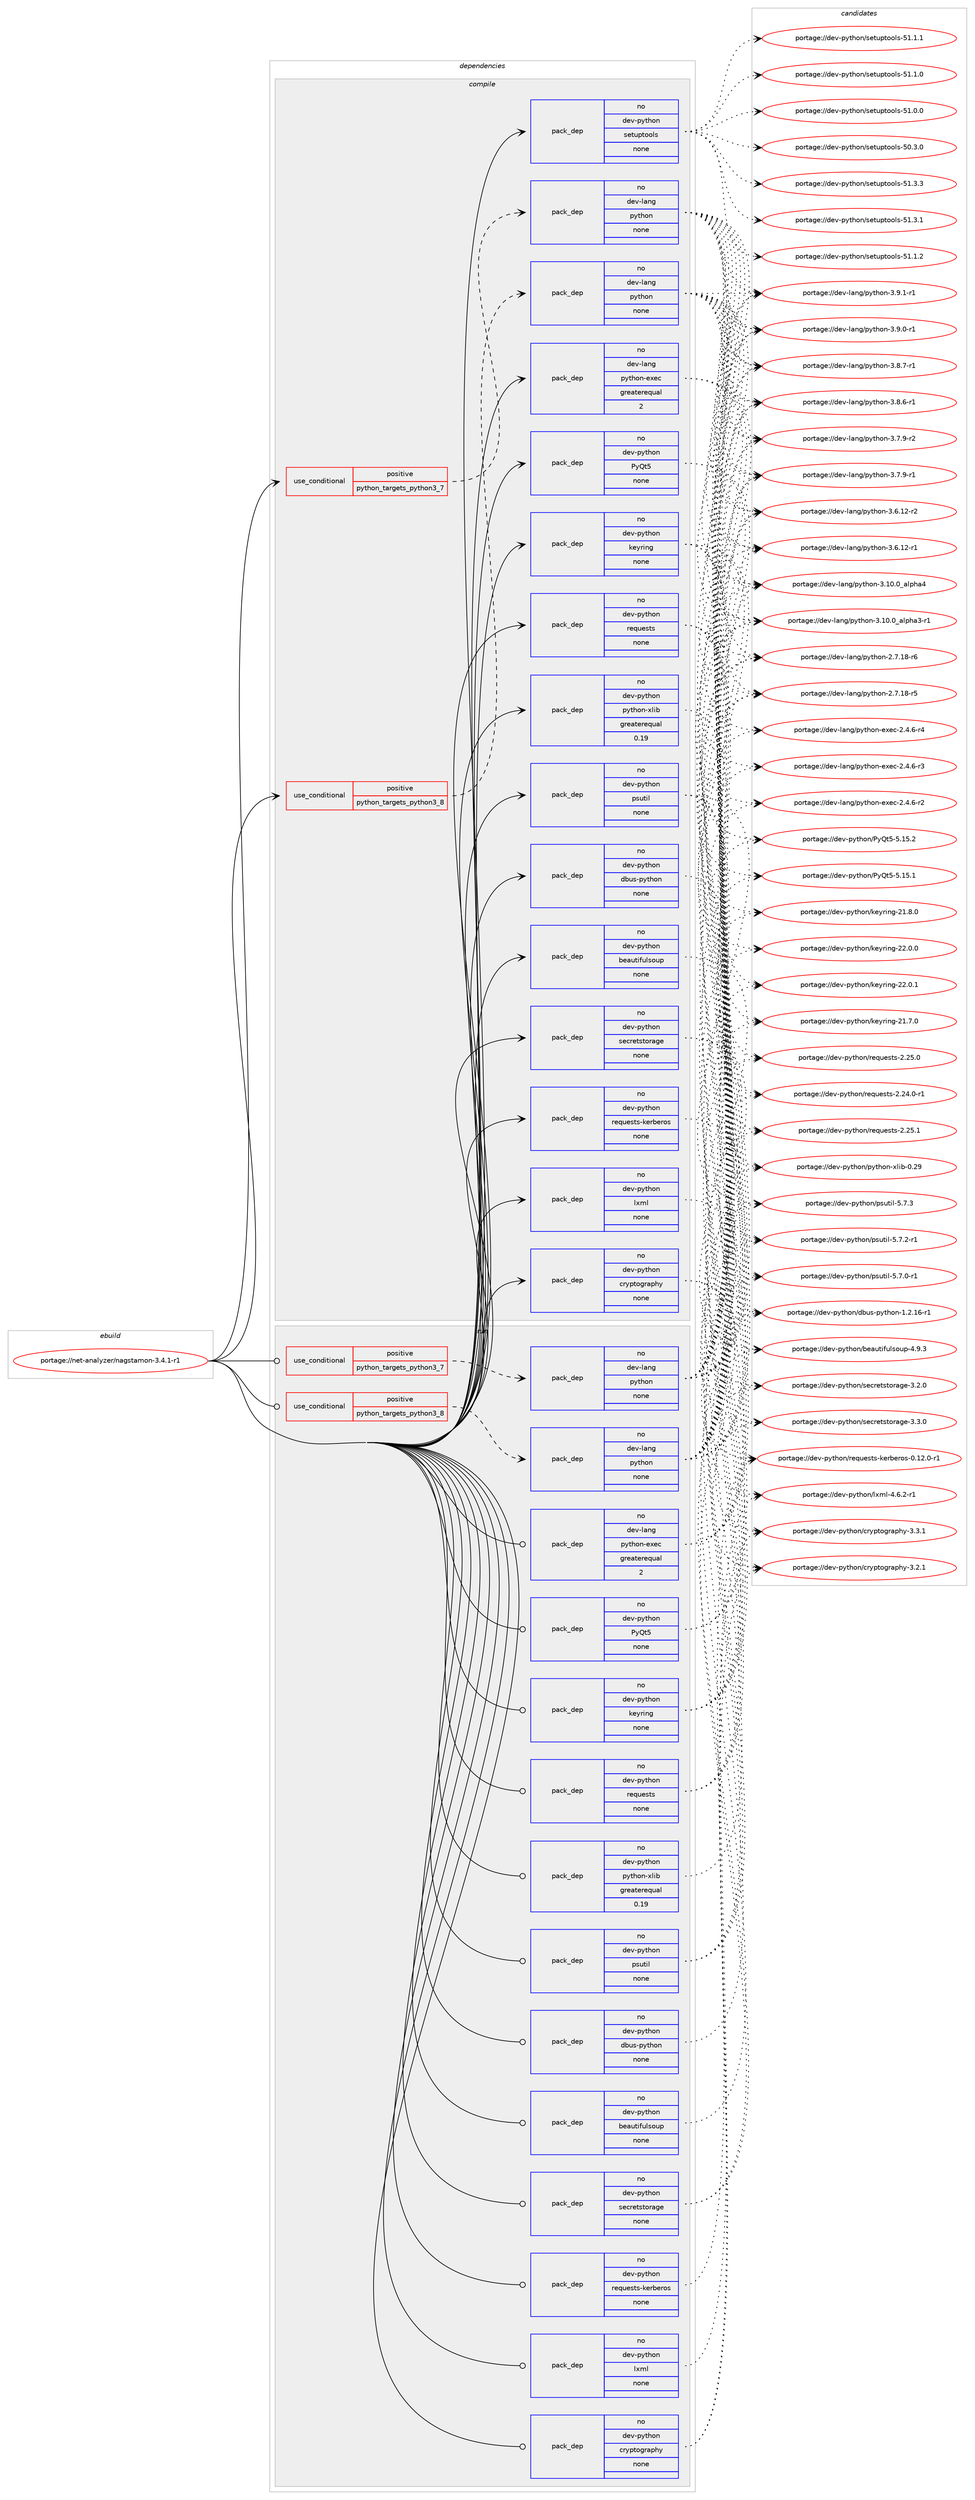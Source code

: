 digraph prolog {

# *************
# Graph options
# *************

newrank=true;
concentrate=true;
compound=true;
graph [rankdir=LR,fontname=Helvetica,fontsize=10,ranksep=1.5];#, ranksep=2.5, nodesep=0.2];
edge  [arrowhead=vee];
node  [fontname=Helvetica,fontsize=10];

# **********
# The ebuild
# **********

subgraph cluster_leftcol {
color=gray;
rank=same;
label=<<i>ebuild</i>>;
id [label="portage://net-analyzer/nagstamon-3.4.1-r1", color=red, width=4, href="../net-analyzer/nagstamon-3.4.1-r1.svg"];
}

# ****************
# The dependencies
# ****************

subgraph cluster_midcol {
color=gray;
label=<<i>dependencies</i>>;
subgraph cluster_compile {
fillcolor="#eeeeee";
style=filled;
label=<<i>compile</i>>;
subgraph cond10282 {
dependency33030 [label=<<TABLE BORDER="0" CELLBORDER="1" CELLSPACING="0" CELLPADDING="4"><TR><TD ROWSPAN="3" CELLPADDING="10">use_conditional</TD></TR><TR><TD>positive</TD></TR><TR><TD>python_targets_python3_7</TD></TR></TABLE>>, shape=none, color=red];
subgraph pack22454 {
dependency33031 [label=<<TABLE BORDER="0" CELLBORDER="1" CELLSPACING="0" CELLPADDING="4" WIDTH="220"><TR><TD ROWSPAN="6" CELLPADDING="30">pack_dep</TD></TR><TR><TD WIDTH="110">no</TD></TR><TR><TD>dev-lang</TD></TR><TR><TD>python</TD></TR><TR><TD>none</TD></TR><TR><TD></TD></TR></TABLE>>, shape=none, color=blue];
}
dependency33030:e -> dependency33031:w [weight=20,style="dashed",arrowhead="vee"];
}
id:e -> dependency33030:w [weight=20,style="solid",arrowhead="vee"];
subgraph cond10283 {
dependency33032 [label=<<TABLE BORDER="0" CELLBORDER="1" CELLSPACING="0" CELLPADDING="4"><TR><TD ROWSPAN="3" CELLPADDING="10">use_conditional</TD></TR><TR><TD>positive</TD></TR><TR><TD>python_targets_python3_8</TD></TR></TABLE>>, shape=none, color=red];
subgraph pack22455 {
dependency33033 [label=<<TABLE BORDER="0" CELLBORDER="1" CELLSPACING="0" CELLPADDING="4" WIDTH="220"><TR><TD ROWSPAN="6" CELLPADDING="30">pack_dep</TD></TR><TR><TD WIDTH="110">no</TD></TR><TR><TD>dev-lang</TD></TR><TR><TD>python</TD></TR><TR><TD>none</TD></TR><TR><TD></TD></TR></TABLE>>, shape=none, color=blue];
}
dependency33032:e -> dependency33033:w [weight=20,style="dashed",arrowhead="vee"];
}
id:e -> dependency33032:w [weight=20,style="solid",arrowhead="vee"];
subgraph pack22456 {
dependency33034 [label=<<TABLE BORDER="0" CELLBORDER="1" CELLSPACING="0" CELLPADDING="4" WIDTH="220"><TR><TD ROWSPAN="6" CELLPADDING="30">pack_dep</TD></TR><TR><TD WIDTH="110">no</TD></TR><TR><TD>dev-lang</TD></TR><TR><TD>python-exec</TD></TR><TR><TD>greaterequal</TD></TR><TR><TD>2</TD></TR></TABLE>>, shape=none, color=blue];
}
id:e -> dependency33034:w [weight=20,style="solid",arrowhead="vee"];
subgraph pack22457 {
dependency33035 [label=<<TABLE BORDER="0" CELLBORDER="1" CELLSPACING="0" CELLPADDING="4" WIDTH="220"><TR><TD ROWSPAN="6" CELLPADDING="30">pack_dep</TD></TR><TR><TD WIDTH="110">no</TD></TR><TR><TD>dev-python</TD></TR><TR><TD>PyQt5</TD></TR><TR><TD>none</TD></TR><TR><TD></TD></TR></TABLE>>, shape=none, color=blue];
}
id:e -> dependency33035:w [weight=20,style="solid",arrowhead="vee"];
subgraph pack22458 {
dependency33036 [label=<<TABLE BORDER="0" CELLBORDER="1" CELLSPACING="0" CELLPADDING="4" WIDTH="220"><TR><TD ROWSPAN="6" CELLPADDING="30">pack_dep</TD></TR><TR><TD WIDTH="110">no</TD></TR><TR><TD>dev-python</TD></TR><TR><TD>beautifulsoup</TD></TR><TR><TD>none</TD></TR><TR><TD></TD></TR></TABLE>>, shape=none, color=blue];
}
id:e -> dependency33036:w [weight=20,style="solid",arrowhead="vee"];
subgraph pack22459 {
dependency33037 [label=<<TABLE BORDER="0" CELLBORDER="1" CELLSPACING="0" CELLPADDING="4" WIDTH="220"><TR><TD ROWSPAN="6" CELLPADDING="30">pack_dep</TD></TR><TR><TD WIDTH="110">no</TD></TR><TR><TD>dev-python</TD></TR><TR><TD>cryptography</TD></TR><TR><TD>none</TD></TR><TR><TD></TD></TR></TABLE>>, shape=none, color=blue];
}
id:e -> dependency33037:w [weight=20,style="solid",arrowhead="vee"];
subgraph pack22460 {
dependency33038 [label=<<TABLE BORDER="0" CELLBORDER="1" CELLSPACING="0" CELLPADDING="4" WIDTH="220"><TR><TD ROWSPAN="6" CELLPADDING="30">pack_dep</TD></TR><TR><TD WIDTH="110">no</TD></TR><TR><TD>dev-python</TD></TR><TR><TD>dbus-python</TD></TR><TR><TD>none</TD></TR><TR><TD></TD></TR></TABLE>>, shape=none, color=blue];
}
id:e -> dependency33038:w [weight=20,style="solid",arrowhead="vee"];
subgraph pack22461 {
dependency33039 [label=<<TABLE BORDER="0" CELLBORDER="1" CELLSPACING="0" CELLPADDING="4" WIDTH="220"><TR><TD ROWSPAN="6" CELLPADDING="30">pack_dep</TD></TR><TR><TD WIDTH="110">no</TD></TR><TR><TD>dev-python</TD></TR><TR><TD>keyring</TD></TR><TR><TD>none</TD></TR><TR><TD></TD></TR></TABLE>>, shape=none, color=blue];
}
id:e -> dependency33039:w [weight=20,style="solid",arrowhead="vee"];
subgraph pack22462 {
dependency33040 [label=<<TABLE BORDER="0" CELLBORDER="1" CELLSPACING="0" CELLPADDING="4" WIDTH="220"><TR><TD ROWSPAN="6" CELLPADDING="30">pack_dep</TD></TR><TR><TD WIDTH="110">no</TD></TR><TR><TD>dev-python</TD></TR><TR><TD>lxml</TD></TR><TR><TD>none</TD></TR><TR><TD></TD></TR></TABLE>>, shape=none, color=blue];
}
id:e -> dependency33040:w [weight=20,style="solid",arrowhead="vee"];
subgraph pack22463 {
dependency33041 [label=<<TABLE BORDER="0" CELLBORDER="1" CELLSPACING="0" CELLPADDING="4" WIDTH="220"><TR><TD ROWSPAN="6" CELLPADDING="30">pack_dep</TD></TR><TR><TD WIDTH="110">no</TD></TR><TR><TD>dev-python</TD></TR><TR><TD>psutil</TD></TR><TR><TD>none</TD></TR><TR><TD></TD></TR></TABLE>>, shape=none, color=blue];
}
id:e -> dependency33041:w [weight=20,style="solid",arrowhead="vee"];
subgraph pack22464 {
dependency33042 [label=<<TABLE BORDER="0" CELLBORDER="1" CELLSPACING="0" CELLPADDING="4" WIDTH="220"><TR><TD ROWSPAN="6" CELLPADDING="30">pack_dep</TD></TR><TR><TD WIDTH="110">no</TD></TR><TR><TD>dev-python</TD></TR><TR><TD>python-xlib</TD></TR><TR><TD>greaterequal</TD></TR><TR><TD>0.19</TD></TR></TABLE>>, shape=none, color=blue];
}
id:e -> dependency33042:w [weight=20,style="solid",arrowhead="vee"];
subgraph pack22465 {
dependency33043 [label=<<TABLE BORDER="0" CELLBORDER="1" CELLSPACING="0" CELLPADDING="4" WIDTH="220"><TR><TD ROWSPAN="6" CELLPADDING="30">pack_dep</TD></TR><TR><TD WIDTH="110">no</TD></TR><TR><TD>dev-python</TD></TR><TR><TD>requests</TD></TR><TR><TD>none</TD></TR><TR><TD></TD></TR></TABLE>>, shape=none, color=blue];
}
id:e -> dependency33043:w [weight=20,style="solid",arrowhead="vee"];
subgraph pack22466 {
dependency33044 [label=<<TABLE BORDER="0" CELLBORDER="1" CELLSPACING="0" CELLPADDING="4" WIDTH="220"><TR><TD ROWSPAN="6" CELLPADDING="30">pack_dep</TD></TR><TR><TD WIDTH="110">no</TD></TR><TR><TD>dev-python</TD></TR><TR><TD>requests-kerberos</TD></TR><TR><TD>none</TD></TR><TR><TD></TD></TR></TABLE>>, shape=none, color=blue];
}
id:e -> dependency33044:w [weight=20,style="solid",arrowhead="vee"];
subgraph pack22467 {
dependency33045 [label=<<TABLE BORDER="0" CELLBORDER="1" CELLSPACING="0" CELLPADDING="4" WIDTH="220"><TR><TD ROWSPAN="6" CELLPADDING="30">pack_dep</TD></TR><TR><TD WIDTH="110">no</TD></TR><TR><TD>dev-python</TD></TR><TR><TD>secretstorage</TD></TR><TR><TD>none</TD></TR><TR><TD></TD></TR></TABLE>>, shape=none, color=blue];
}
id:e -> dependency33045:w [weight=20,style="solid",arrowhead="vee"];
subgraph pack22468 {
dependency33046 [label=<<TABLE BORDER="0" CELLBORDER="1" CELLSPACING="0" CELLPADDING="4" WIDTH="220"><TR><TD ROWSPAN="6" CELLPADDING="30">pack_dep</TD></TR><TR><TD WIDTH="110">no</TD></TR><TR><TD>dev-python</TD></TR><TR><TD>setuptools</TD></TR><TR><TD>none</TD></TR><TR><TD></TD></TR></TABLE>>, shape=none, color=blue];
}
id:e -> dependency33046:w [weight=20,style="solid",arrowhead="vee"];
}
subgraph cluster_compileandrun {
fillcolor="#eeeeee";
style=filled;
label=<<i>compile and run</i>>;
}
subgraph cluster_run {
fillcolor="#eeeeee";
style=filled;
label=<<i>run</i>>;
subgraph cond10284 {
dependency33047 [label=<<TABLE BORDER="0" CELLBORDER="1" CELLSPACING="0" CELLPADDING="4"><TR><TD ROWSPAN="3" CELLPADDING="10">use_conditional</TD></TR><TR><TD>positive</TD></TR><TR><TD>python_targets_python3_7</TD></TR></TABLE>>, shape=none, color=red];
subgraph pack22469 {
dependency33048 [label=<<TABLE BORDER="0" CELLBORDER="1" CELLSPACING="0" CELLPADDING="4" WIDTH="220"><TR><TD ROWSPAN="6" CELLPADDING="30">pack_dep</TD></TR><TR><TD WIDTH="110">no</TD></TR><TR><TD>dev-lang</TD></TR><TR><TD>python</TD></TR><TR><TD>none</TD></TR><TR><TD></TD></TR></TABLE>>, shape=none, color=blue];
}
dependency33047:e -> dependency33048:w [weight=20,style="dashed",arrowhead="vee"];
}
id:e -> dependency33047:w [weight=20,style="solid",arrowhead="odot"];
subgraph cond10285 {
dependency33049 [label=<<TABLE BORDER="0" CELLBORDER="1" CELLSPACING="0" CELLPADDING="4"><TR><TD ROWSPAN="3" CELLPADDING="10">use_conditional</TD></TR><TR><TD>positive</TD></TR><TR><TD>python_targets_python3_8</TD></TR></TABLE>>, shape=none, color=red];
subgraph pack22470 {
dependency33050 [label=<<TABLE BORDER="0" CELLBORDER="1" CELLSPACING="0" CELLPADDING="4" WIDTH="220"><TR><TD ROWSPAN="6" CELLPADDING="30">pack_dep</TD></TR><TR><TD WIDTH="110">no</TD></TR><TR><TD>dev-lang</TD></TR><TR><TD>python</TD></TR><TR><TD>none</TD></TR><TR><TD></TD></TR></TABLE>>, shape=none, color=blue];
}
dependency33049:e -> dependency33050:w [weight=20,style="dashed",arrowhead="vee"];
}
id:e -> dependency33049:w [weight=20,style="solid",arrowhead="odot"];
subgraph pack22471 {
dependency33051 [label=<<TABLE BORDER="0" CELLBORDER="1" CELLSPACING="0" CELLPADDING="4" WIDTH="220"><TR><TD ROWSPAN="6" CELLPADDING="30">pack_dep</TD></TR><TR><TD WIDTH="110">no</TD></TR><TR><TD>dev-lang</TD></TR><TR><TD>python-exec</TD></TR><TR><TD>greaterequal</TD></TR><TR><TD>2</TD></TR></TABLE>>, shape=none, color=blue];
}
id:e -> dependency33051:w [weight=20,style="solid",arrowhead="odot"];
subgraph pack22472 {
dependency33052 [label=<<TABLE BORDER="0" CELLBORDER="1" CELLSPACING="0" CELLPADDING="4" WIDTH="220"><TR><TD ROWSPAN="6" CELLPADDING="30">pack_dep</TD></TR><TR><TD WIDTH="110">no</TD></TR><TR><TD>dev-python</TD></TR><TR><TD>PyQt5</TD></TR><TR><TD>none</TD></TR><TR><TD></TD></TR></TABLE>>, shape=none, color=blue];
}
id:e -> dependency33052:w [weight=20,style="solid",arrowhead="odot"];
subgraph pack22473 {
dependency33053 [label=<<TABLE BORDER="0" CELLBORDER="1" CELLSPACING="0" CELLPADDING="4" WIDTH="220"><TR><TD ROWSPAN="6" CELLPADDING="30">pack_dep</TD></TR><TR><TD WIDTH="110">no</TD></TR><TR><TD>dev-python</TD></TR><TR><TD>beautifulsoup</TD></TR><TR><TD>none</TD></TR><TR><TD></TD></TR></TABLE>>, shape=none, color=blue];
}
id:e -> dependency33053:w [weight=20,style="solid",arrowhead="odot"];
subgraph pack22474 {
dependency33054 [label=<<TABLE BORDER="0" CELLBORDER="1" CELLSPACING="0" CELLPADDING="4" WIDTH="220"><TR><TD ROWSPAN="6" CELLPADDING="30">pack_dep</TD></TR><TR><TD WIDTH="110">no</TD></TR><TR><TD>dev-python</TD></TR><TR><TD>cryptography</TD></TR><TR><TD>none</TD></TR><TR><TD></TD></TR></TABLE>>, shape=none, color=blue];
}
id:e -> dependency33054:w [weight=20,style="solid",arrowhead="odot"];
subgraph pack22475 {
dependency33055 [label=<<TABLE BORDER="0" CELLBORDER="1" CELLSPACING="0" CELLPADDING="4" WIDTH="220"><TR><TD ROWSPAN="6" CELLPADDING="30">pack_dep</TD></TR><TR><TD WIDTH="110">no</TD></TR><TR><TD>dev-python</TD></TR><TR><TD>dbus-python</TD></TR><TR><TD>none</TD></TR><TR><TD></TD></TR></TABLE>>, shape=none, color=blue];
}
id:e -> dependency33055:w [weight=20,style="solid",arrowhead="odot"];
subgraph pack22476 {
dependency33056 [label=<<TABLE BORDER="0" CELLBORDER="1" CELLSPACING="0" CELLPADDING="4" WIDTH="220"><TR><TD ROWSPAN="6" CELLPADDING="30">pack_dep</TD></TR><TR><TD WIDTH="110">no</TD></TR><TR><TD>dev-python</TD></TR><TR><TD>keyring</TD></TR><TR><TD>none</TD></TR><TR><TD></TD></TR></TABLE>>, shape=none, color=blue];
}
id:e -> dependency33056:w [weight=20,style="solid",arrowhead="odot"];
subgraph pack22477 {
dependency33057 [label=<<TABLE BORDER="0" CELLBORDER="1" CELLSPACING="0" CELLPADDING="4" WIDTH="220"><TR><TD ROWSPAN="6" CELLPADDING="30">pack_dep</TD></TR><TR><TD WIDTH="110">no</TD></TR><TR><TD>dev-python</TD></TR><TR><TD>lxml</TD></TR><TR><TD>none</TD></TR><TR><TD></TD></TR></TABLE>>, shape=none, color=blue];
}
id:e -> dependency33057:w [weight=20,style="solid",arrowhead="odot"];
subgraph pack22478 {
dependency33058 [label=<<TABLE BORDER="0" CELLBORDER="1" CELLSPACING="0" CELLPADDING="4" WIDTH="220"><TR><TD ROWSPAN="6" CELLPADDING="30">pack_dep</TD></TR><TR><TD WIDTH="110">no</TD></TR><TR><TD>dev-python</TD></TR><TR><TD>psutil</TD></TR><TR><TD>none</TD></TR><TR><TD></TD></TR></TABLE>>, shape=none, color=blue];
}
id:e -> dependency33058:w [weight=20,style="solid",arrowhead="odot"];
subgraph pack22479 {
dependency33059 [label=<<TABLE BORDER="0" CELLBORDER="1" CELLSPACING="0" CELLPADDING="4" WIDTH="220"><TR><TD ROWSPAN="6" CELLPADDING="30">pack_dep</TD></TR><TR><TD WIDTH="110">no</TD></TR><TR><TD>dev-python</TD></TR><TR><TD>python-xlib</TD></TR><TR><TD>greaterequal</TD></TR><TR><TD>0.19</TD></TR></TABLE>>, shape=none, color=blue];
}
id:e -> dependency33059:w [weight=20,style="solid",arrowhead="odot"];
subgraph pack22480 {
dependency33060 [label=<<TABLE BORDER="0" CELLBORDER="1" CELLSPACING="0" CELLPADDING="4" WIDTH="220"><TR><TD ROWSPAN="6" CELLPADDING="30">pack_dep</TD></TR><TR><TD WIDTH="110">no</TD></TR><TR><TD>dev-python</TD></TR><TR><TD>requests</TD></TR><TR><TD>none</TD></TR><TR><TD></TD></TR></TABLE>>, shape=none, color=blue];
}
id:e -> dependency33060:w [weight=20,style="solid",arrowhead="odot"];
subgraph pack22481 {
dependency33061 [label=<<TABLE BORDER="0" CELLBORDER="1" CELLSPACING="0" CELLPADDING="4" WIDTH="220"><TR><TD ROWSPAN="6" CELLPADDING="30">pack_dep</TD></TR><TR><TD WIDTH="110">no</TD></TR><TR><TD>dev-python</TD></TR><TR><TD>requests-kerberos</TD></TR><TR><TD>none</TD></TR><TR><TD></TD></TR></TABLE>>, shape=none, color=blue];
}
id:e -> dependency33061:w [weight=20,style="solid",arrowhead="odot"];
subgraph pack22482 {
dependency33062 [label=<<TABLE BORDER="0" CELLBORDER="1" CELLSPACING="0" CELLPADDING="4" WIDTH="220"><TR><TD ROWSPAN="6" CELLPADDING="30">pack_dep</TD></TR><TR><TD WIDTH="110">no</TD></TR><TR><TD>dev-python</TD></TR><TR><TD>secretstorage</TD></TR><TR><TD>none</TD></TR><TR><TD></TD></TR></TABLE>>, shape=none, color=blue];
}
id:e -> dependency33062:w [weight=20,style="solid",arrowhead="odot"];
}
}

# **************
# The candidates
# **************

subgraph cluster_choices {
rank=same;
color=gray;
label=<<i>candidates</i>>;

subgraph choice22454 {
color=black;
nodesep=1;
choice1001011184510897110103471121211161041111104551465746494511449 [label="portage://dev-lang/python-3.9.1-r1", color=red, width=4,href="../dev-lang/python-3.9.1-r1.svg"];
choice1001011184510897110103471121211161041111104551465746484511449 [label="portage://dev-lang/python-3.9.0-r1", color=red, width=4,href="../dev-lang/python-3.9.0-r1.svg"];
choice1001011184510897110103471121211161041111104551465646554511449 [label="portage://dev-lang/python-3.8.7-r1", color=red, width=4,href="../dev-lang/python-3.8.7-r1.svg"];
choice1001011184510897110103471121211161041111104551465646544511449 [label="portage://dev-lang/python-3.8.6-r1", color=red, width=4,href="../dev-lang/python-3.8.6-r1.svg"];
choice1001011184510897110103471121211161041111104551465546574511450 [label="portage://dev-lang/python-3.7.9-r2", color=red, width=4,href="../dev-lang/python-3.7.9-r2.svg"];
choice1001011184510897110103471121211161041111104551465546574511449 [label="portage://dev-lang/python-3.7.9-r1", color=red, width=4,href="../dev-lang/python-3.7.9-r1.svg"];
choice100101118451089711010347112121116104111110455146544649504511450 [label="portage://dev-lang/python-3.6.12-r2", color=red, width=4,href="../dev-lang/python-3.6.12-r2.svg"];
choice100101118451089711010347112121116104111110455146544649504511449 [label="portage://dev-lang/python-3.6.12-r1", color=red, width=4,href="../dev-lang/python-3.6.12-r1.svg"];
choice1001011184510897110103471121211161041111104551464948464895971081121049752 [label="portage://dev-lang/python-3.10.0_alpha4", color=red, width=4,href="../dev-lang/python-3.10.0_alpha4.svg"];
choice10010111845108971101034711212111610411111045514649484648959710811210497514511449 [label="portage://dev-lang/python-3.10.0_alpha3-r1", color=red, width=4,href="../dev-lang/python-3.10.0_alpha3-r1.svg"];
choice100101118451089711010347112121116104111110455046554649564511454 [label="portage://dev-lang/python-2.7.18-r6", color=red, width=4,href="../dev-lang/python-2.7.18-r6.svg"];
choice100101118451089711010347112121116104111110455046554649564511453 [label="portage://dev-lang/python-2.7.18-r5", color=red, width=4,href="../dev-lang/python-2.7.18-r5.svg"];
dependency33031:e -> choice1001011184510897110103471121211161041111104551465746494511449:w [style=dotted,weight="100"];
dependency33031:e -> choice1001011184510897110103471121211161041111104551465746484511449:w [style=dotted,weight="100"];
dependency33031:e -> choice1001011184510897110103471121211161041111104551465646554511449:w [style=dotted,weight="100"];
dependency33031:e -> choice1001011184510897110103471121211161041111104551465646544511449:w [style=dotted,weight="100"];
dependency33031:e -> choice1001011184510897110103471121211161041111104551465546574511450:w [style=dotted,weight="100"];
dependency33031:e -> choice1001011184510897110103471121211161041111104551465546574511449:w [style=dotted,weight="100"];
dependency33031:e -> choice100101118451089711010347112121116104111110455146544649504511450:w [style=dotted,weight="100"];
dependency33031:e -> choice100101118451089711010347112121116104111110455146544649504511449:w [style=dotted,weight="100"];
dependency33031:e -> choice1001011184510897110103471121211161041111104551464948464895971081121049752:w [style=dotted,weight="100"];
dependency33031:e -> choice10010111845108971101034711212111610411111045514649484648959710811210497514511449:w [style=dotted,weight="100"];
dependency33031:e -> choice100101118451089711010347112121116104111110455046554649564511454:w [style=dotted,weight="100"];
dependency33031:e -> choice100101118451089711010347112121116104111110455046554649564511453:w [style=dotted,weight="100"];
}
subgraph choice22455 {
color=black;
nodesep=1;
choice1001011184510897110103471121211161041111104551465746494511449 [label="portage://dev-lang/python-3.9.1-r1", color=red, width=4,href="../dev-lang/python-3.9.1-r1.svg"];
choice1001011184510897110103471121211161041111104551465746484511449 [label="portage://dev-lang/python-3.9.0-r1", color=red, width=4,href="../dev-lang/python-3.9.0-r1.svg"];
choice1001011184510897110103471121211161041111104551465646554511449 [label="portage://dev-lang/python-3.8.7-r1", color=red, width=4,href="../dev-lang/python-3.8.7-r1.svg"];
choice1001011184510897110103471121211161041111104551465646544511449 [label="portage://dev-lang/python-3.8.6-r1", color=red, width=4,href="../dev-lang/python-3.8.6-r1.svg"];
choice1001011184510897110103471121211161041111104551465546574511450 [label="portage://dev-lang/python-3.7.9-r2", color=red, width=4,href="../dev-lang/python-3.7.9-r2.svg"];
choice1001011184510897110103471121211161041111104551465546574511449 [label="portage://dev-lang/python-3.7.9-r1", color=red, width=4,href="../dev-lang/python-3.7.9-r1.svg"];
choice100101118451089711010347112121116104111110455146544649504511450 [label="portage://dev-lang/python-3.6.12-r2", color=red, width=4,href="../dev-lang/python-3.6.12-r2.svg"];
choice100101118451089711010347112121116104111110455146544649504511449 [label="portage://dev-lang/python-3.6.12-r1", color=red, width=4,href="../dev-lang/python-3.6.12-r1.svg"];
choice1001011184510897110103471121211161041111104551464948464895971081121049752 [label="portage://dev-lang/python-3.10.0_alpha4", color=red, width=4,href="../dev-lang/python-3.10.0_alpha4.svg"];
choice10010111845108971101034711212111610411111045514649484648959710811210497514511449 [label="portage://dev-lang/python-3.10.0_alpha3-r1", color=red, width=4,href="../dev-lang/python-3.10.0_alpha3-r1.svg"];
choice100101118451089711010347112121116104111110455046554649564511454 [label="portage://dev-lang/python-2.7.18-r6", color=red, width=4,href="../dev-lang/python-2.7.18-r6.svg"];
choice100101118451089711010347112121116104111110455046554649564511453 [label="portage://dev-lang/python-2.7.18-r5", color=red, width=4,href="../dev-lang/python-2.7.18-r5.svg"];
dependency33033:e -> choice1001011184510897110103471121211161041111104551465746494511449:w [style=dotted,weight="100"];
dependency33033:e -> choice1001011184510897110103471121211161041111104551465746484511449:w [style=dotted,weight="100"];
dependency33033:e -> choice1001011184510897110103471121211161041111104551465646554511449:w [style=dotted,weight="100"];
dependency33033:e -> choice1001011184510897110103471121211161041111104551465646544511449:w [style=dotted,weight="100"];
dependency33033:e -> choice1001011184510897110103471121211161041111104551465546574511450:w [style=dotted,weight="100"];
dependency33033:e -> choice1001011184510897110103471121211161041111104551465546574511449:w [style=dotted,weight="100"];
dependency33033:e -> choice100101118451089711010347112121116104111110455146544649504511450:w [style=dotted,weight="100"];
dependency33033:e -> choice100101118451089711010347112121116104111110455146544649504511449:w [style=dotted,weight="100"];
dependency33033:e -> choice1001011184510897110103471121211161041111104551464948464895971081121049752:w [style=dotted,weight="100"];
dependency33033:e -> choice10010111845108971101034711212111610411111045514649484648959710811210497514511449:w [style=dotted,weight="100"];
dependency33033:e -> choice100101118451089711010347112121116104111110455046554649564511454:w [style=dotted,weight="100"];
dependency33033:e -> choice100101118451089711010347112121116104111110455046554649564511453:w [style=dotted,weight="100"];
}
subgraph choice22456 {
color=black;
nodesep=1;
choice10010111845108971101034711212111610411111045101120101994550465246544511452 [label="portage://dev-lang/python-exec-2.4.6-r4", color=red, width=4,href="../dev-lang/python-exec-2.4.6-r4.svg"];
choice10010111845108971101034711212111610411111045101120101994550465246544511451 [label="portage://dev-lang/python-exec-2.4.6-r3", color=red, width=4,href="../dev-lang/python-exec-2.4.6-r3.svg"];
choice10010111845108971101034711212111610411111045101120101994550465246544511450 [label="portage://dev-lang/python-exec-2.4.6-r2", color=red, width=4,href="../dev-lang/python-exec-2.4.6-r2.svg"];
dependency33034:e -> choice10010111845108971101034711212111610411111045101120101994550465246544511452:w [style=dotted,weight="100"];
dependency33034:e -> choice10010111845108971101034711212111610411111045101120101994550465246544511451:w [style=dotted,weight="100"];
dependency33034:e -> choice10010111845108971101034711212111610411111045101120101994550465246544511450:w [style=dotted,weight="100"];
}
subgraph choice22457 {
color=black;
nodesep=1;
choice100101118451121211161041111104780121811165345534649534650 [label="portage://dev-python/PyQt5-5.15.2", color=red, width=4,href="../dev-python/PyQt5-5.15.2.svg"];
choice100101118451121211161041111104780121811165345534649534649 [label="portage://dev-python/PyQt5-5.15.1", color=red, width=4,href="../dev-python/PyQt5-5.15.1.svg"];
dependency33035:e -> choice100101118451121211161041111104780121811165345534649534650:w [style=dotted,weight="100"];
dependency33035:e -> choice100101118451121211161041111104780121811165345534649534649:w [style=dotted,weight="100"];
}
subgraph choice22458 {
color=black;
nodesep=1;
choice10010111845112121116104111110479810197117116105102117108115111117112455246574651 [label="portage://dev-python/beautifulsoup-4.9.3", color=red, width=4,href="../dev-python/beautifulsoup-4.9.3.svg"];
dependency33036:e -> choice10010111845112121116104111110479810197117116105102117108115111117112455246574651:w [style=dotted,weight="100"];
}
subgraph choice22459 {
color=black;
nodesep=1;
choice10010111845112121116104111110479911412111211611110311497112104121455146514649 [label="portage://dev-python/cryptography-3.3.1", color=red, width=4,href="../dev-python/cryptography-3.3.1.svg"];
choice10010111845112121116104111110479911412111211611110311497112104121455146504649 [label="portage://dev-python/cryptography-3.2.1", color=red, width=4,href="../dev-python/cryptography-3.2.1.svg"];
dependency33037:e -> choice10010111845112121116104111110479911412111211611110311497112104121455146514649:w [style=dotted,weight="100"];
dependency33037:e -> choice10010111845112121116104111110479911412111211611110311497112104121455146504649:w [style=dotted,weight="100"];
}
subgraph choice22460 {
color=black;
nodesep=1;
choice10010111845112121116104111110471009811711545112121116104111110454946504649544511449 [label="portage://dev-python/dbus-python-1.2.16-r1", color=red, width=4,href="../dev-python/dbus-python-1.2.16-r1.svg"];
dependency33038:e -> choice10010111845112121116104111110471009811711545112121116104111110454946504649544511449:w [style=dotted,weight="100"];
}
subgraph choice22461 {
color=black;
nodesep=1;
choice100101118451121211161041111104710710112111410511010345505046484649 [label="portage://dev-python/keyring-22.0.1", color=red, width=4,href="../dev-python/keyring-22.0.1.svg"];
choice100101118451121211161041111104710710112111410511010345505046484648 [label="portage://dev-python/keyring-22.0.0", color=red, width=4,href="../dev-python/keyring-22.0.0.svg"];
choice100101118451121211161041111104710710112111410511010345504946564648 [label="portage://dev-python/keyring-21.8.0", color=red, width=4,href="../dev-python/keyring-21.8.0.svg"];
choice100101118451121211161041111104710710112111410511010345504946554648 [label="portage://dev-python/keyring-21.7.0", color=red, width=4,href="../dev-python/keyring-21.7.0.svg"];
dependency33039:e -> choice100101118451121211161041111104710710112111410511010345505046484649:w [style=dotted,weight="100"];
dependency33039:e -> choice100101118451121211161041111104710710112111410511010345505046484648:w [style=dotted,weight="100"];
dependency33039:e -> choice100101118451121211161041111104710710112111410511010345504946564648:w [style=dotted,weight="100"];
dependency33039:e -> choice100101118451121211161041111104710710112111410511010345504946554648:w [style=dotted,weight="100"];
}
subgraph choice22462 {
color=black;
nodesep=1;
choice10010111845112121116104111110471081201091084552465446504511449 [label="portage://dev-python/lxml-4.6.2-r1", color=red, width=4,href="../dev-python/lxml-4.6.2-r1.svg"];
dependency33040:e -> choice10010111845112121116104111110471081201091084552465446504511449:w [style=dotted,weight="100"];
}
subgraph choice22463 {
color=black;
nodesep=1;
choice1001011184511212111610411111047112115117116105108455346554651 [label="portage://dev-python/psutil-5.7.3", color=red, width=4,href="../dev-python/psutil-5.7.3.svg"];
choice10010111845112121116104111110471121151171161051084553465546504511449 [label="portage://dev-python/psutil-5.7.2-r1", color=red, width=4,href="../dev-python/psutil-5.7.2-r1.svg"];
choice10010111845112121116104111110471121151171161051084553465546484511449 [label="portage://dev-python/psutil-5.7.0-r1", color=red, width=4,href="../dev-python/psutil-5.7.0-r1.svg"];
dependency33041:e -> choice1001011184511212111610411111047112115117116105108455346554651:w [style=dotted,weight="100"];
dependency33041:e -> choice10010111845112121116104111110471121151171161051084553465546504511449:w [style=dotted,weight="100"];
dependency33041:e -> choice10010111845112121116104111110471121151171161051084553465546484511449:w [style=dotted,weight="100"];
}
subgraph choice22464 {
color=black;
nodesep=1;
choice100101118451121211161041111104711212111610411111045120108105984548465057 [label="portage://dev-python/python-xlib-0.29", color=red, width=4,href="../dev-python/python-xlib-0.29.svg"];
dependency33042:e -> choice100101118451121211161041111104711212111610411111045120108105984548465057:w [style=dotted,weight="100"];
}
subgraph choice22465 {
color=black;
nodesep=1;
choice100101118451121211161041111104711410111311710111511611545504650534649 [label="portage://dev-python/requests-2.25.1", color=red, width=4,href="../dev-python/requests-2.25.1.svg"];
choice100101118451121211161041111104711410111311710111511611545504650534648 [label="portage://dev-python/requests-2.25.0", color=red, width=4,href="../dev-python/requests-2.25.0.svg"];
choice1001011184511212111610411111047114101113117101115116115455046505246484511449 [label="portage://dev-python/requests-2.24.0-r1", color=red, width=4,href="../dev-python/requests-2.24.0-r1.svg"];
dependency33043:e -> choice100101118451121211161041111104711410111311710111511611545504650534649:w [style=dotted,weight="100"];
dependency33043:e -> choice100101118451121211161041111104711410111311710111511611545504650534648:w [style=dotted,weight="100"];
dependency33043:e -> choice1001011184511212111610411111047114101113117101115116115455046505246484511449:w [style=dotted,weight="100"];
}
subgraph choice22466 {
color=black;
nodesep=1;
choice10010111845112121116104111110471141011131171011151161154510710111498101114111115454846495046484511449 [label="portage://dev-python/requests-kerberos-0.12.0-r1", color=red, width=4,href="../dev-python/requests-kerberos-0.12.0-r1.svg"];
dependency33044:e -> choice10010111845112121116104111110471141011131171011151161154510710111498101114111115454846495046484511449:w [style=dotted,weight="100"];
}
subgraph choice22467 {
color=black;
nodesep=1;
choice10010111845112121116104111110471151019911410111611511611111497103101455146514648 [label="portage://dev-python/secretstorage-3.3.0", color=red, width=4,href="../dev-python/secretstorage-3.3.0.svg"];
choice10010111845112121116104111110471151019911410111611511611111497103101455146504648 [label="portage://dev-python/secretstorage-3.2.0", color=red, width=4,href="../dev-python/secretstorage-3.2.0.svg"];
dependency33045:e -> choice10010111845112121116104111110471151019911410111611511611111497103101455146514648:w [style=dotted,weight="100"];
dependency33045:e -> choice10010111845112121116104111110471151019911410111611511611111497103101455146504648:w [style=dotted,weight="100"];
}
subgraph choice22468 {
color=black;
nodesep=1;
choice100101118451121211161041111104711510111611711211611111110811545534946514651 [label="portage://dev-python/setuptools-51.3.3", color=red, width=4,href="../dev-python/setuptools-51.3.3.svg"];
choice100101118451121211161041111104711510111611711211611111110811545534946514649 [label="portage://dev-python/setuptools-51.3.1", color=red, width=4,href="../dev-python/setuptools-51.3.1.svg"];
choice100101118451121211161041111104711510111611711211611111110811545534946494650 [label="portage://dev-python/setuptools-51.1.2", color=red, width=4,href="../dev-python/setuptools-51.1.2.svg"];
choice100101118451121211161041111104711510111611711211611111110811545534946494649 [label="portage://dev-python/setuptools-51.1.1", color=red, width=4,href="../dev-python/setuptools-51.1.1.svg"];
choice100101118451121211161041111104711510111611711211611111110811545534946494648 [label="portage://dev-python/setuptools-51.1.0", color=red, width=4,href="../dev-python/setuptools-51.1.0.svg"];
choice100101118451121211161041111104711510111611711211611111110811545534946484648 [label="portage://dev-python/setuptools-51.0.0", color=red, width=4,href="../dev-python/setuptools-51.0.0.svg"];
choice100101118451121211161041111104711510111611711211611111110811545534846514648 [label="portage://dev-python/setuptools-50.3.0", color=red, width=4,href="../dev-python/setuptools-50.3.0.svg"];
dependency33046:e -> choice100101118451121211161041111104711510111611711211611111110811545534946514651:w [style=dotted,weight="100"];
dependency33046:e -> choice100101118451121211161041111104711510111611711211611111110811545534946514649:w [style=dotted,weight="100"];
dependency33046:e -> choice100101118451121211161041111104711510111611711211611111110811545534946494650:w [style=dotted,weight="100"];
dependency33046:e -> choice100101118451121211161041111104711510111611711211611111110811545534946494649:w [style=dotted,weight="100"];
dependency33046:e -> choice100101118451121211161041111104711510111611711211611111110811545534946494648:w [style=dotted,weight="100"];
dependency33046:e -> choice100101118451121211161041111104711510111611711211611111110811545534946484648:w [style=dotted,weight="100"];
dependency33046:e -> choice100101118451121211161041111104711510111611711211611111110811545534846514648:w [style=dotted,weight="100"];
}
subgraph choice22469 {
color=black;
nodesep=1;
choice1001011184510897110103471121211161041111104551465746494511449 [label="portage://dev-lang/python-3.9.1-r1", color=red, width=4,href="../dev-lang/python-3.9.1-r1.svg"];
choice1001011184510897110103471121211161041111104551465746484511449 [label="portage://dev-lang/python-3.9.0-r1", color=red, width=4,href="../dev-lang/python-3.9.0-r1.svg"];
choice1001011184510897110103471121211161041111104551465646554511449 [label="portage://dev-lang/python-3.8.7-r1", color=red, width=4,href="../dev-lang/python-3.8.7-r1.svg"];
choice1001011184510897110103471121211161041111104551465646544511449 [label="portage://dev-lang/python-3.8.6-r1", color=red, width=4,href="../dev-lang/python-3.8.6-r1.svg"];
choice1001011184510897110103471121211161041111104551465546574511450 [label="portage://dev-lang/python-3.7.9-r2", color=red, width=4,href="../dev-lang/python-3.7.9-r2.svg"];
choice1001011184510897110103471121211161041111104551465546574511449 [label="portage://dev-lang/python-3.7.9-r1", color=red, width=4,href="../dev-lang/python-3.7.9-r1.svg"];
choice100101118451089711010347112121116104111110455146544649504511450 [label="portage://dev-lang/python-3.6.12-r2", color=red, width=4,href="../dev-lang/python-3.6.12-r2.svg"];
choice100101118451089711010347112121116104111110455146544649504511449 [label="portage://dev-lang/python-3.6.12-r1", color=red, width=4,href="../dev-lang/python-3.6.12-r1.svg"];
choice1001011184510897110103471121211161041111104551464948464895971081121049752 [label="portage://dev-lang/python-3.10.0_alpha4", color=red, width=4,href="../dev-lang/python-3.10.0_alpha4.svg"];
choice10010111845108971101034711212111610411111045514649484648959710811210497514511449 [label="portage://dev-lang/python-3.10.0_alpha3-r1", color=red, width=4,href="../dev-lang/python-3.10.0_alpha3-r1.svg"];
choice100101118451089711010347112121116104111110455046554649564511454 [label="portage://dev-lang/python-2.7.18-r6", color=red, width=4,href="../dev-lang/python-2.7.18-r6.svg"];
choice100101118451089711010347112121116104111110455046554649564511453 [label="portage://dev-lang/python-2.7.18-r5", color=red, width=4,href="../dev-lang/python-2.7.18-r5.svg"];
dependency33048:e -> choice1001011184510897110103471121211161041111104551465746494511449:w [style=dotted,weight="100"];
dependency33048:e -> choice1001011184510897110103471121211161041111104551465746484511449:w [style=dotted,weight="100"];
dependency33048:e -> choice1001011184510897110103471121211161041111104551465646554511449:w [style=dotted,weight="100"];
dependency33048:e -> choice1001011184510897110103471121211161041111104551465646544511449:w [style=dotted,weight="100"];
dependency33048:e -> choice1001011184510897110103471121211161041111104551465546574511450:w [style=dotted,weight="100"];
dependency33048:e -> choice1001011184510897110103471121211161041111104551465546574511449:w [style=dotted,weight="100"];
dependency33048:e -> choice100101118451089711010347112121116104111110455146544649504511450:w [style=dotted,weight="100"];
dependency33048:e -> choice100101118451089711010347112121116104111110455146544649504511449:w [style=dotted,weight="100"];
dependency33048:e -> choice1001011184510897110103471121211161041111104551464948464895971081121049752:w [style=dotted,weight="100"];
dependency33048:e -> choice10010111845108971101034711212111610411111045514649484648959710811210497514511449:w [style=dotted,weight="100"];
dependency33048:e -> choice100101118451089711010347112121116104111110455046554649564511454:w [style=dotted,weight="100"];
dependency33048:e -> choice100101118451089711010347112121116104111110455046554649564511453:w [style=dotted,weight="100"];
}
subgraph choice22470 {
color=black;
nodesep=1;
choice1001011184510897110103471121211161041111104551465746494511449 [label="portage://dev-lang/python-3.9.1-r1", color=red, width=4,href="../dev-lang/python-3.9.1-r1.svg"];
choice1001011184510897110103471121211161041111104551465746484511449 [label="portage://dev-lang/python-3.9.0-r1", color=red, width=4,href="../dev-lang/python-3.9.0-r1.svg"];
choice1001011184510897110103471121211161041111104551465646554511449 [label="portage://dev-lang/python-3.8.7-r1", color=red, width=4,href="../dev-lang/python-3.8.7-r1.svg"];
choice1001011184510897110103471121211161041111104551465646544511449 [label="portage://dev-lang/python-3.8.6-r1", color=red, width=4,href="../dev-lang/python-3.8.6-r1.svg"];
choice1001011184510897110103471121211161041111104551465546574511450 [label="portage://dev-lang/python-3.7.9-r2", color=red, width=4,href="../dev-lang/python-3.7.9-r2.svg"];
choice1001011184510897110103471121211161041111104551465546574511449 [label="portage://dev-lang/python-3.7.9-r1", color=red, width=4,href="../dev-lang/python-3.7.9-r1.svg"];
choice100101118451089711010347112121116104111110455146544649504511450 [label="portage://dev-lang/python-3.6.12-r2", color=red, width=4,href="../dev-lang/python-3.6.12-r2.svg"];
choice100101118451089711010347112121116104111110455146544649504511449 [label="portage://dev-lang/python-3.6.12-r1", color=red, width=4,href="../dev-lang/python-3.6.12-r1.svg"];
choice1001011184510897110103471121211161041111104551464948464895971081121049752 [label="portage://dev-lang/python-3.10.0_alpha4", color=red, width=4,href="../dev-lang/python-3.10.0_alpha4.svg"];
choice10010111845108971101034711212111610411111045514649484648959710811210497514511449 [label="portage://dev-lang/python-3.10.0_alpha3-r1", color=red, width=4,href="../dev-lang/python-3.10.0_alpha3-r1.svg"];
choice100101118451089711010347112121116104111110455046554649564511454 [label="portage://dev-lang/python-2.7.18-r6", color=red, width=4,href="../dev-lang/python-2.7.18-r6.svg"];
choice100101118451089711010347112121116104111110455046554649564511453 [label="portage://dev-lang/python-2.7.18-r5", color=red, width=4,href="../dev-lang/python-2.7.18-r5.svg"];
dependency33050:e -> choice1001011184510897110103471121211161041111104551465746494511449:w [style=dotted,weight="100"];
dependency33050:e -> choice1001011184510897110103471121211161041111104551465746484511449:w [style=dotted,weight="100"];
dependency33050:e -> choice1001011184510897110103471121211161041111104551465646554511449:w [style=dotted,weight="100"];
dependency33050:e -> choice1001011184510897110103471121211161041111104551465646544511449:w [style=dotted,weight="100"];
dependency33050:e -> choice1001011184510897110103471121211161041111104551465546574511450:w [style=dotted,weight="100"];
dependency33050:e -> choice1001011184510897110103471121211161041111104551465546574511449:w [style=dotted,weight="100"];
dependency33050:e -> choice100101118451089711010347112121116104111110455146544649504511450:w [style=dotted,weight="100"];
dependency33050:e -> choice100101118451089711010347112121116104111110455146544649504511449:w [style=dotted,weight="100"];
dependency33050:e -> choice1001011184510897110103471121211161041111104551464948464895971081121049752:w [style=dotted,weight="100"];
dependency33050:e -> choice10010111845108971101034711212111610411111045514649484648959710811210497514511449:w [style=dotted,weight="100"];
dependency33050:e -> choice100101118451089711010347112121116104111110455046554649564511454:w [style=dotted,weight="100"];
dependency33050:e -> choice100101118451089711010347112121116104111110455046554649564511453:w [style=dotted,weight="100"];
}
subgraph choice22471 {
color=black;
nodesep=1;
choice10010111845108971101034711212111610411111045101120101994550465246544511452 [label="portage://dev-lang/python-exec-2.4.6-r4", color=red, width=4,href="../dev-lang/python-exec-2.4.6-r4.svg"];
choice10010111845108971101034711212111610411111045101120101994550465246544511451 [label="portage://dev-lang/python-exec-2.4.6-r3", color=red, width=4,href="../dev-lang/python-exec-2.4.6-r3.svg"];
choice10010111845108971101034711212111610411111045101120101994550465246544511450 [label="portage://dev-lang/python-exec-2.4.6-r2", color=red, width=4,href="../dev-lang/python-exec-2.4.6-r2.svg"];
dependency33051:e -> choice10010111845108971101034711212111610411111045101120101994550465246544511452:w [style=dotted,weight="100"];
dependency33051:e -> choice10010111845108971101034711212111610411111045101120101994550465246544511451:w [style=dotted,weight="100"];
dependency33051:e -> choice10010111845108971101034711212111610411111045101120101994550465246544511450:w [style=dotted,weight="100"];
}
subgraph choice22472 {
color=black;
nodesep=1;
choice100101118451121211161041111104780121811165345534649534650 [label="portage://dev-python/PyQt5-5.15.2", color=red, width=4,href="../dev-python/PyQt5-5.15.2.svg"];
choice100101118451121211161041111104780121811165345534649534649 [label="portage://dev-python/PyQt5-5.15.1", color=red, width=4,href="../dev-python/PyQt5-5.15.1.svg"];
dependency33052:e -> choice100101118451121211161041111104780121811165345534649534650:w [style=dotted,weight="100"];
dependency33052:e -> choice100101118451121211161041111104780121811165345534649534649:w [style=dotted,weight="100"];
}
subgraph choice22473 {
color=black;
nodesep=1;
choice10010111845112121116104111110479810197117116105102117108115111117112455246574651 [label="portage://dev-python/beautifulsoup-4.9.3", color=red, width=4,href="../dev-python/beautifulsoup-4.9.3.svg"];
dependency33053:e -> choice10010111845112121116104111110479810197117116105102117108115111117112455246574651:w [style=dotted,weight="100"];
}
subgraph choice22474 {
color=black;
nodesep=1;
choice10010111845112121116104111110479911412111211611110311497112104121455146514649 [label="portage://dev-python/cryptography-3.3.1", color=red, width=4,href="../dev-python/cryptography-3.3.1.svg"];
choice10010111845112121116104111110479911412111211611110311497112104121455146504649 [label="portage://dev-python/cryptography-3.2.1", color=red, width=4,href="../dev-python/cryptography-3.2.1.svg"];
dependency33054:e -> choice10010111845112121116104111110479911412111211611110311497112104121455146514649:w [style=dotted,weight="100"];
dependency33054:e -> choice10010111845112121116104111110479911412111211611110311497112104121455146504649:w [style=dotted,weight="100"];
}
subgraph choice22475 {
color=black;
nodesep=1;
choice10010111845112121116104111110471009811711545112121116104111110454946504649544511449 [label="portage://dev-python/dbus-python-1.2.16-r1", color=red, width=4,href="../dev-python/dbus-python-1.2.16-r1.svg"];
dependency33055:e -> choice10010111845112121116104111110471009811711545112121116104111110454946504649544511449:w [style=dotted,weight="100"];
}
subgraph choice22476 {
color=black;
nodesep=1;
choice100101118451121211161041111104710710112111410511010345505046484649 [label="portage://dev-python/keyring-22.0.1", color=red, width=4,href="../dev-python/keyring-22.0.1.svg"];
choice100101118451121211161041111104710710112111410511010345505046484648 [label="portage://dev-python/keyring-22.0.0", color=red, width=4,href="../dev-python/keyring-22.0.0.svg"];
choice100101118451121211161041111104710710112111410511010345504946564648 [label="portage://dev-python/keyring-21.8.0", color=red, width=4,href="../dev-python/keyring-21.8.0.svg"];
choice100101118451121211161041111104710710112111410511010345504946554648 [label="portage://dev-python/keyring-21.7.0", color=red, width=4,href="../dev-python/keyring-21.7.0.svg"];
dependency33056:e -> choice100101118451121211161041111104710710112111410511010345505046484649:w [style=dotted,weight="100"];
dependency33056:e -> choice100101118451121211161041111104710710112111410511010345505046484648:w [style=dotted,weight="100"];
dependency33056:e -> choice100101118451121211161041111104710710112111410511010345504946564648:w [style=dotted,weight="100"];
dependency33056:e -> choice100101118451121211161041111104710710112111410511010345504946554648:w [style=dotted,weight="100"];
}
subgraph choice22477 {
color=black;
nodesep=1;
choice10010111845112121116104111110471081201091084552465446504511449 [label="portage://dev-python/lxml-4.6.2-r1", color=red, width=4,href="../dev-python/lxml-4.6.2-r1.svg"];
dependency33057:e -> choice10010111845112121116104111110471081201091084552465446504511449:w [style=dotted,weight="100"];
}
subgraph choice22478 {
color=black;
nodesep=1;
choice1001011184511212111610411111047112115117116105108455346554651 [label="portage://dev-python/psutil-5.7.3", color=red, width=4,href="../dev-python/psutil-5.7.3.svg"];
choice10010111845112121116104111110471121151171161051084553465546504511449 [label="portage://dev-python/psutil-5.7.2-r1", color=red, width=4,href="../dev-python/psutil-5.7.2-r1.svg"];
choice10010111845112121116104111110471121151171161051084553465546484511449 [label="portage://dev-python/psutil-5.7.0-r1", color=red, width=4,href="../dev-python/psutil-5.7.0-r1.svg"];
dependency33058:e -> choice1001011184511212111610411111047112115117116105108455346554651:w [style=dotted,weight="100"];
dependency33058:e -> choice10010111845112121116104111110471121151171161051084553465546504511449:w [style=dotted,weight="100"];
dependency33058:e -> choice10010111845112121116104111110471121151171161051084553465546484511449:w [style=dotted,weight="100"];
}
subgraph choice22479 {
color=black;
nodesep=1;
choice100101118451121211161041111104711212111610411111045120108105984548465057 [label="portage://dev-python/python-xlib-0.29", color=red, width=4,href="../dev-python/python-xlib-0.29.svg"];
dependency33059:e -> choice100101118451121211161041111104711212111610411111045120108105984548465057:w [style=dotted,weight="100"];
}
subgraph choice22480 {
color=black;
nodesep=1;
choice100101118451121211161041111104711410111311710111511611545504650534649 [label="portage://dev-python/requests-2.25.1", color=red, width=4,href="../dev-python/requests-2.25.1.svg"];
choice100101118451121211161041111104711410111311710111511611545504650534648 [label="portage://dev-python/requests-2.25.0", color=red, width=4,href="../dev-python/requests-2.25.0.svg"];
choice1001011184511212111610411111047114101113117101115116115455046505246484511449 [label="portage://dev-python/requests-2.24.0-r1", color=red, width=4,href="../dev-python/requests-2.24.0-r1.svg"];
dependency33060:e -> choice100101118451121211161041111104711410111311710111511611545504650534649:w [style=dotted,weight="100"];
dependency33060:e -> choice100101118451121211161041111104711410111311710111511611545504650534648:w [style=dotted,weight="100"];
dependency33060:e -> choice1001011184511212111610411111047114101113117101115116115455046505246484511449:w [style=dotted,weight="100"];
}
subgraph choice22481 {
color=black;
nodesep=1;
choice10010111845112121116104111110471141011131171011151161154510710111498101114111115454846495046484511449 [label="portage://dev-python/requests-kerberos-0.12.0-r1", color=red, width=4,href="../dev-python/requests-kerberos-0.12.0-r1.svg"];
dependency33061:e -> choice10010111845112121116104111110471141011131171011151161154510710111498101114111115454846495046484511449:w [style=dotted,weight="100"];
}
subgraph choice22482 {
color=black;
nodesep=1;
choice10010111845112121116104111110471151019911410111611511611111497103101455146514648 [label="portage://dev-python/secretstorage-3.3.0", color=red, width=4,href="../dev-python/secretstorage-3.3.0.svg"];
choice10010111845112121116104111110471151019911410111611511611111497103101455146504648 [label="portage://dev-python/secretstorage-3.2.0", color=red, width=4,href="../dev-python/secretstorage-3.2.0.svg"];
dependency33062:e -> choice10010111845112121116104111110471151019911410111611511611111497103101455146514648:w [style=dotted,weight="100"];
dependency33062:e -> choice10010111845112121116104111110471151019911410111611511611111497103101455146504648:w [style=dotted,weight="100"];
}
}

}

